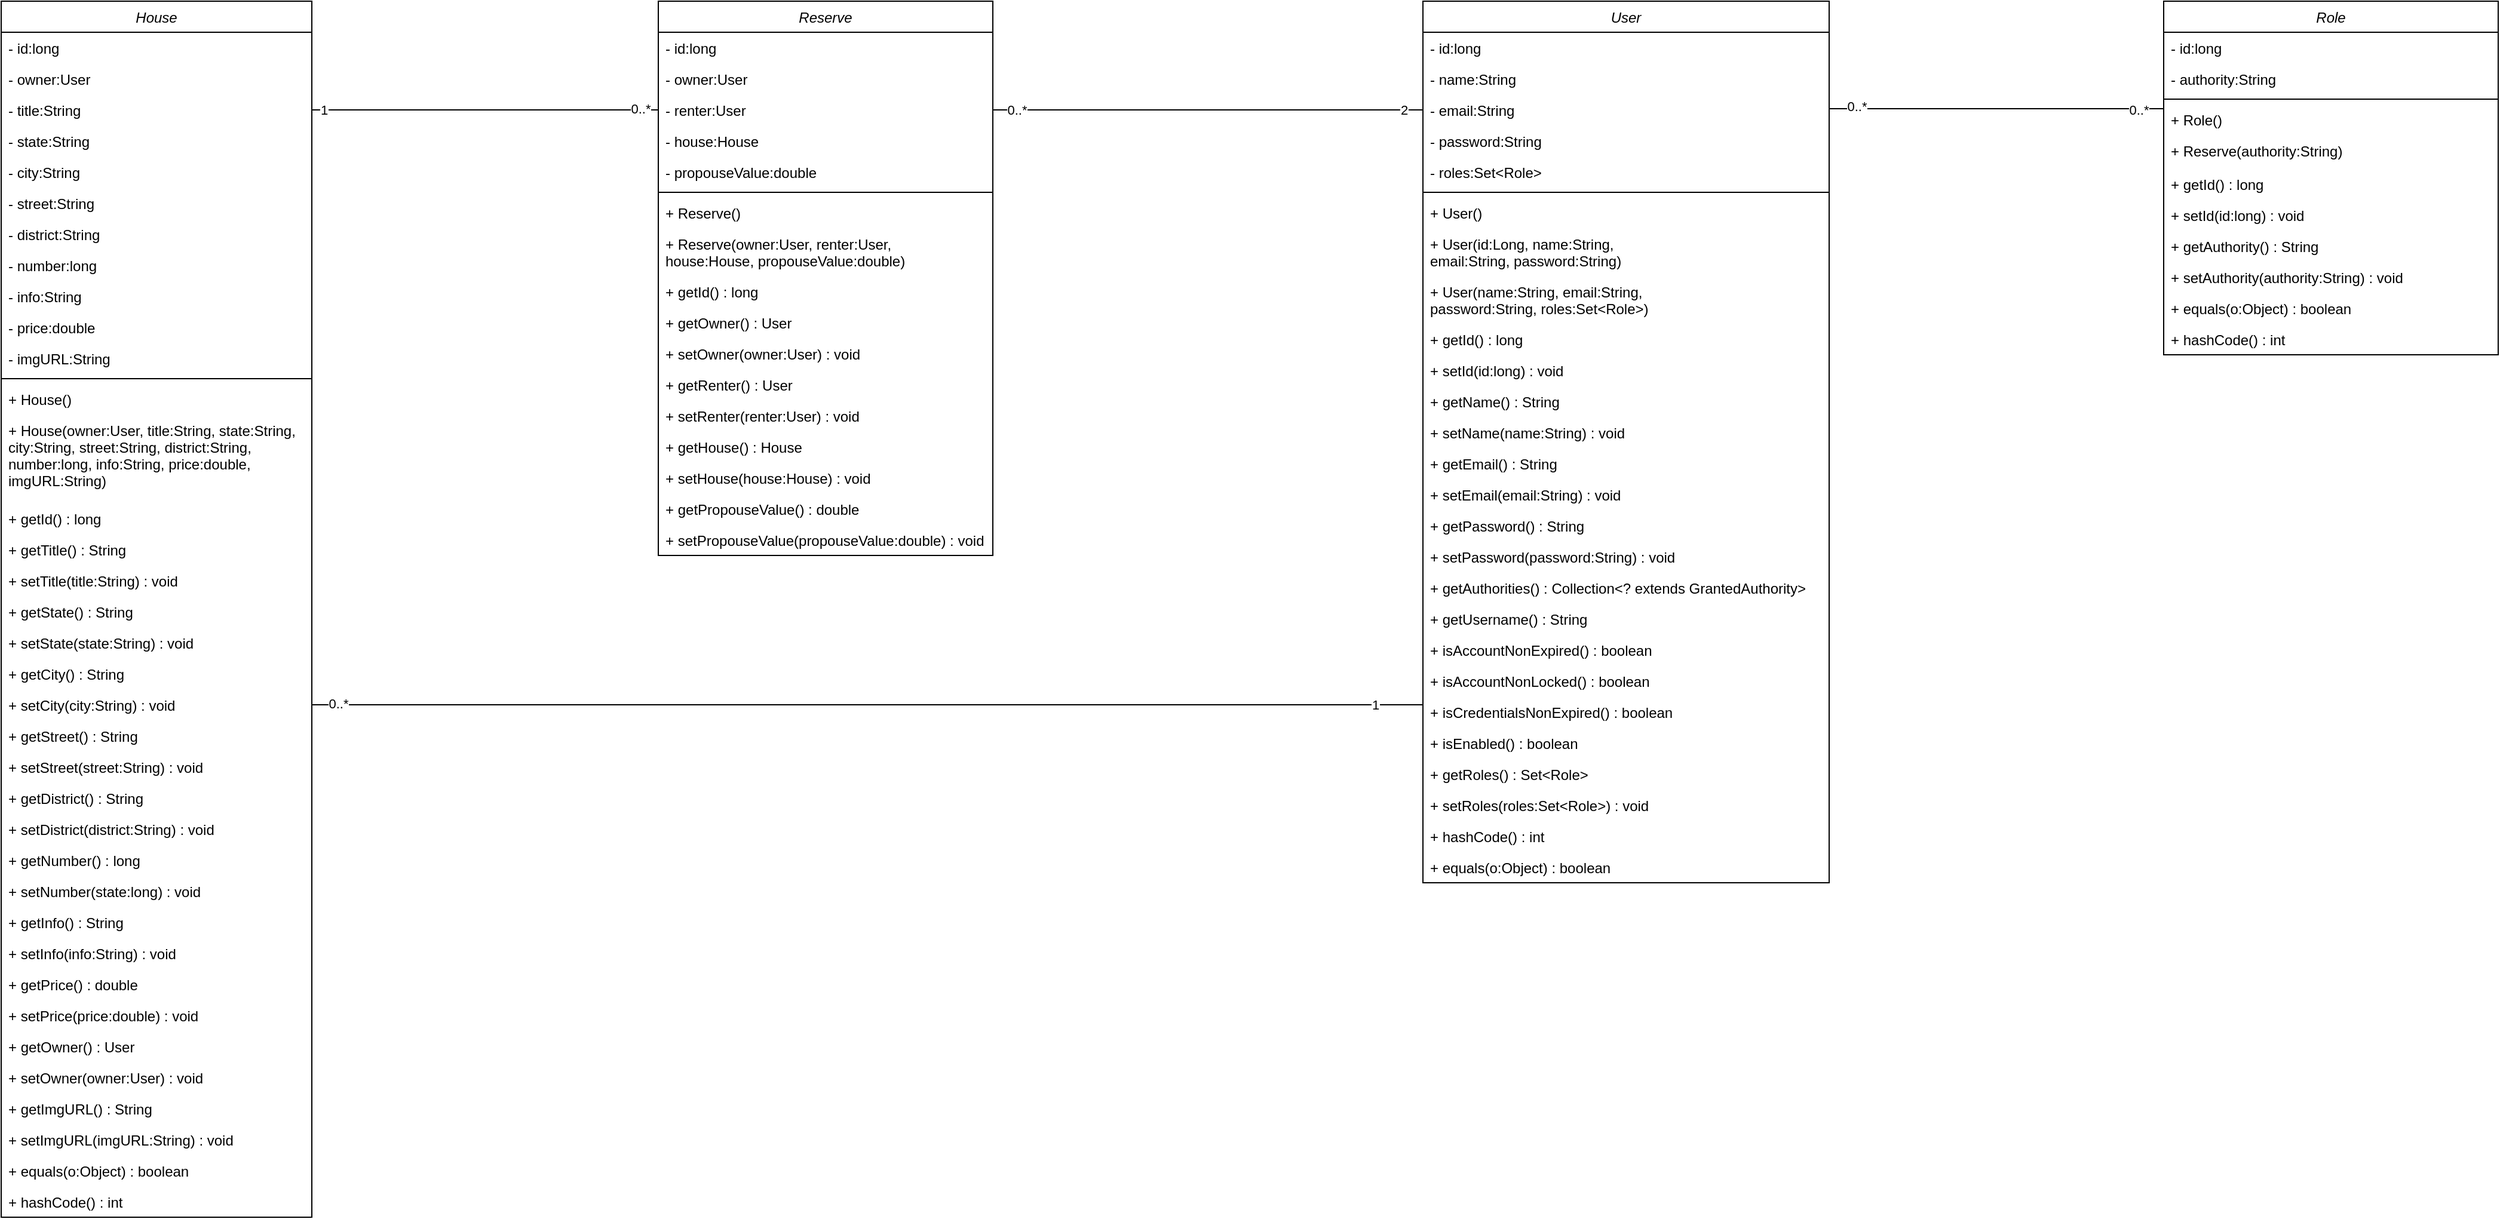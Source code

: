 <mxfile version="22.1.8" type="device">
  <diagram id="C5RBs43oDa-KdzZeNtuy" name="Page-1">
    <mxGraphModel dx="2656" dy="903" grid="1" gridSize="10" guides="1" tooltips="1" connect="1" arrows="1" fold="1" page="1" pageScale="1" pageWidth="827" pageHeight="1169" math="0" shadow="0">
      <root>
        <mxCell id="WIyWlLk6GJQsqaUBKTNV-0" />
        <mxCell id="WIyWlLk6GJQsqaUBKTNV-1" parent="WIyWlLk6GJQsqaUBKTNV-0" />
        <mxCell id="zkfFHV4jXpPFQw0GAbJ--0" value="House" style="swimlane;fontStyle=2;align=center;verticalAlign=top;childLayout=stackLayout;horizontal=1;startSize=26;horizontalStack=0;resizeParent=1;resizeLast=0;collapsible=1;marginBottom=0;rounded=0;shadow=0;strokeWidth=1;" parent="WIyWlLk6GJQsqaUBKTNV-1" vertex="1">
          <mxGeometry x="-240" y="70" width="260" height="1018" as="geometry">
            <mxRectangle x="230" y="140" width="160" height="26" as="alternateBounds" />
          </mxGeometry>
        </mxCell>
        <mxCell id="zkfFHV4jXpPFQw0GAbJ--1" value="- id:long" style="text;align=left;verticalAlign=top;spacingLeft=4;spacingRight=4;overflow=hidden;rotatable=0;points=[[0,0.5],[1,0.5]];portConstraint=eastwest;" parent="zkfFHV4jXpPFQw0GAbJ--0" vertex="1">
          <mxGeometry y="26" width="260" height="26" as="geometry" />
        </mxCell>
        <mxCell id="I478gwQe_xCKZrVKvp2P-0" value="- owner:User" style="text;align=left;verticalAlign=top;spacingLeft=4;spacingRight=4;overflow=hidden;rotatable=0;points=[[0,0.5],[1,0.5]];portConstraint=eastwest;" vertex="1" parent="zkfFHV4jXpPFQw0GAbJ--0">
          <mxGeometry y="52" width="260" height="26" as="geometry" />
        </mxCell>
        <mxCell id="I478gwQe_xCKZrVKvp2P-1" value="- title:String&#xa;" style="text;align=left;verticalAlign=top;spacingLeft=4;spacingRight=4;overflow=hidden;rotatable=0;points=[[0,0.5],[1,0.5]];portConstraint=eastwest;" vertex="1" parent="zkfFHV4jXpPFQw0GAbJ--0">
          <mxGeometry y="78" width="260" height="26" as="geometry" />
        </mxCell>
        <mxCell id="I478gwQe_xCKZrVKvp2P-5" value="- state:String&#xa;" style="text;align=left;verticalAlign=top;spacingLeft=4;spacingRight=4;overflow=hidden;rotatable=0;points=[[0,0.5],[1,0.5]];portConstraint=eastwest;" vertex="1" parent="zkfFHV4jXpPFQw0GAbJ--0">
          <mxGeometry y="104" width="260" height="26" as="geometry" />
        </mxCell>
        <mxCell id="I478gwQe_xCKZrVKvp2P-2" value="- city:String&#xa;" style="text;align=left;verticalAlign=top;spacingLeft=4;spacingRight=4;overflow=hidden;rotatable=0;points=[[0,0.5],[1,0.5]];portConstraint=eastwest;" vertex="1" parent="zkfFHV4jXpPFQw0GAbJ--0">
          <mxGeometry y="130" width="260" height="26" as="geometry" />
        </mxCell>
        <mxCell id="I478gwQe_xCKZrVKvp2P-3" value="- street:String&#xa;" style="text;align=left;verticalAlign=top;spacingLeft=4;spacingRight=4;overflow=hidden;rotatable=0;points=[[0,0.5],[1,0.5]];portConstraint=eastwest;" vertex="1" parent="zkfFHV4jXpPFQw0GAbJ--0">
          <mxGeometry y="156" width="260" height="26" as="geometry" />
        </mxCell>
        <mxCell id="I478gwQe_xCKZrVKvp2P-4" value="- district:String&#xa;" style="text;align=left;verticalAlign=top;spacingLeft=4;spacingRight=4;overflow=hidden;rotatable=0;points=[[0,0.5],[1,0.5]];portConstraint=eastwest;" vertex="1" parent="zkfFHV4jXpPFQw0GAbJ--0">
          <mxGeometry y="182" width="260" height="26" as="geometry" />
        </mxCell>
        <mxCell id="I478gwQe_xCKZrVKvp2P-6" value="- number:long&#xa;" style="text;align=left;verticalAlign=top;spacingLeft=4;spacingRight=4;overflow=hidden;rotatable=0;points=[[0,0.5],[1,0.5]];portConstraint=eastwest;" vertex="1" parent="zkfFHV4jXpPFQw0GAbJ--0">
          <mxGeometry y="208" width="260" height="26" as="geometry" />
        </mxCell>
        <mxCell id="I478gwQe_xCKZrVKvp2P-8" value="- info:String&#xa;" style="text;align=left;verticalAlign=top;spacingLeft=4;spacingRight=4;overflow=hidden;rotatable=0;points=[[0,0.5],[1,0.5]];portConstraint=eastwest;" vertex="1" parent="zkfFHV4jXpPFQw0GAbJ--0">
          <mxGeometry y="234" width="260" height="26" as="geometry" />
        </mxCell>
        <mxCell id="I478gwQe_xCKZrVKvp2P-7" value="- price:double&#xa;" style="text;align=left;verticalAlign=top;spacingLeft=4;spacingRight=4;overflow=hidden;rotatable=0;points=[[0,0.5],[1,0.5]];portConstraint=eastwest;" vertex="1" parent="zkfFHV4jXpPFQw0GAbJ--0">
          <mxGeometry y="260" width="260" height="26" as="geometry" />
        </mxCell>
        <mxCell id="I478gwQe_xCKZrVKvp2P-9" value="- imgURL:String&#xa;" style="text;align=left;verticalAlign=top;spacingLeft=4;spacingRight=4;overflow=hidden;rotatable=0;points=[[0,0.5],[1,0.5]];portConstraint=eastwest;" vertex="1" parent="zkfFHV4jXpPFQw0GAbJ--0">
          <mxGeometry y="286" width="260" height="26" as="geometry" />
        </mxCell>
        <mxCell id="zkfFHV4jXpPFQw0GAbJ--4" value="" style="line;html=1;strokeWidth=1;align=left;verticalAlign=middle;spacingTop=-1;spacingLeft=3;spacingRight=3;rotatable=0;labelPosition=right;points=[];portConstraint=eastwest;" parent="zkfFHV4jXpPFQw0GAbJ--0" vertex="1">
          <mxGeometry y="312" width="260" height="8" as="geometry" />
        </mxCell>
        <mxCell id="I478gwQe_xCKZrVKvp2P-10" value="+ House()" style="text;align=left;verticalAlign=top;spacingLeft=4;spacingRight=4;overflow=hidden;rotatable=0;points=[[0,0.5],[1,0.5]];portConstraint=eastwest;" vertex="1" parent="zkfFHV4jXpPFQw0GAbJ--0">
          <mxGeometry y="320" width="260" height="26" as="geometry" />
        </mxCell>
        <mxCell id="zkfFHV4jXpPFQw0GAbJ--5" value="+ House(owner:User, title:String, state:String,&#xa;city:String, street:String, district:String, &#xa;number:long, info:String, price:double,&#xa;imgURL:String)" style="text;align=left;verticalAlign=top;spacingLeft=4;spacingRight=4;overflow=hidden;rotatable=0;points=[[0,0.5],[1,0.5]];portConstraint=eastwest;" parent="zkfFHV4jXpPFQw0GAbJ--0" vertex="1">
          <mxGeometry y="346" width="260" height="74" as="geometry" />
        </mxCell>
        <mxCell id="I478gwQe_xCKZrVKvp2P-11" value="+ getId() : long" style="text;align=left;verticalAlign=top;spacingLeft=4;spacingRight=4;overflow=hidden;rotatable=0;points=[[0,0.5],[1,0.5]];portConstraint=eastwest;" vertex="1" parent="zkfFHV4jXpPFQw0GAbJ--0">
          <mxGeometry y="420" width="260" height="26" as="geometry" />
        </mxCell>
        <mxCell id="I478gwQe_xCKZrVKvp2P-13" value="+ getTitle() : String" style="text;align=left;verticalAlign=top;spacingLeft=4;spacingRight=4;overflow=hidden;rotatable=0;points=[[0,0.5],[1,0.5]];portConstraint=eastwest;" vertex="1" parent="zkfFHV4jXpPFQw0GAbJ--0">
          <mxGeometry y="446" width="260" height="26" as="geometry" />
        </mxCell>
        <mxCell id="I478gwQe_xCKZrVKvp2P-17" value="+ setTitle(title:String) : void" style="text;align=left;verticalAlign=top;spacingLeft=4;spacingRight=4;overflow=hidden;rotatable=0;points=[[0,0.5],[1,0.5]];portConstraint=eastwest;" vertex="1" parent="zkfFHV4jXpPFQw0GAbJ--0">
          <mxGeometry y="472" width="260" height="26" as="geometry" />
        </mxCell>
        <mxCell id="I478gwQe_xCKZrVKvp2P-18" value="+ getState() : String" style="text;align=left;verticalAlign=top;spacingLeft=4;spacingRight=4;overflow=hidden;rotatable=0;points=[[0,0.5],[1,0.5]];portConstraint=eastwest;" vertex="1" parent="zkfFHV4jXpPFQw0GAbJ--0">
          <mxGeometry y="498" width="260" height="26" as="geometry" />
        </mxCell>
        <mxCell id="I478gwQe_xCKZrVKvp2P-20" value="+ setState(state:String) : void" style="text;align=left;verticalAlign=top;spacingLeft=4;spacingRight=4;overflow=hidden;rotatable=0;points=[[0,0.5],[1,0.5]];portConstraint=eastwest;" vertex="1" parent="zkfFHV4jXpPFQw0GAbJ--0">
          <mxGeometry y="524" width="260" height="26" as="geometry" />
        </mxCell>
        <mxCell id="I478gwQe_xCKZrVKvp2P-21" value="+ getCity() : String" style="text;align=left;verticalAlign=top;spacingLeft=4;spacingRight=4;overflow=hidden;rotatable=0;points=[[0,0.5],[1,0.5]];portConstraint=eastwest;" vertex="1" parent="zkfFHV4jXpPFQw0GAbJ--0">
          <mxGeometry y="550" width="260" height="26" as="geometry" />
        </mxCell>
        <mxCell id="I478gwQe_xCKZrVKvp2P-22" value="+ setCity(city:String) : void" style="text;align=left;verticalAlign=top;spacingLeft=4;spacingRight=4;overflow=hidden;rotatable=0;points=[[0,0.5],[1,0.5]];portConstraint=eastwest;" vertex="1" parent="zkfFHV4jXpPFQw0GAbJ--0">
          <mxGeometry y="576" width="260" height="26" as="geometry" />
        </mxCell>
        <mxCell id="I478gwQe_xCKZrVKvp2P-23" value="+ getStreet() : String" style="text;align=left;verticalAlign=top;spacingLeft=4;spacingRight=4;overflow=hidden;rotatable=0;points=[[0,0.5],[1,0.5]];portConstraint=eastwest;" vertex="1" parent="zkfFHV4jXpPFQw0GAbJ--0">
          <mxGeometry y="602" width="260" height="26" as="geometry" />
        </mxCell>
        <mxCell id="I478gwQe_xCKZrVKvp2P-24" value="+ setStreet(street:String) : void" style="text;align=left;verticalAlign=top;spacingLeft=4;spacingRight=4;overflow=hidden;rotatable=0;points=[[0,0.5],[1,0.5]];portConstraint=eastwest;" vertex="1" parent="zkfFHV4jXpPFQw0GAbJ--0">
          <mxGeometry y="628" width="260" height="26" as="geometry" />
        </mxCell>
        <mxCell id="I478gwQe_xCKZrVKvp2P-25" value="+ getDistrict() : String" style="text;align=left;verticalAlign=top;spacingLeft=4;spacingRight=4;overflow=hidden;rotatable=0;points=[[0,0.5],[1,0.5]];portConstraint=eastwest;" vertex="1" parent="zkfFHV4jXpPFQw0GAbJ--0">
          <mxGeometry y="654" width="260" height="26" as="geometry" />
        </mxCell>
        <mxCell id="I478gwQe_xCKZrVKvp2P-26" value="+ setDistrict(district:String) : void" style="text;align=left;verticalAlign=top;spacingLeft=4;spacingRight=4;overflow=hidden;rotatable=0;points=[[0,0.5],[1,0.5]];portConstraint=eastwest;" vertex="1" parent="zkfFHV4jXpPFQw0GAbJ--0">
          <mxGeometry y="680" width="260" height="26" as="geometry" />
        </mxCell>
        <mxCell id="I478gwQe_xCKZrVKvp2P-27" value="+ getNumber() : long" style="text;align=left;verticalAlign=top;spacingLeft=4;spacingRight=4;overflow=hidden;rotatable=0;points=[[0,0.5],[1,0.5]];portConstraint=eastwest;" vertex="1" parent="zkfFHV4jXpPFQw0GAbJ--0">
          <mxGeometry y="706" width="260" height="26" as="geometry" />
        </mxCell>
        <mxCell id="I478gwQe_xCKZrVKvp2P-28" value="+ setNumber(state:long) : void" style="text;align=left;verticalAlign=top;spacingLeft=4;spacingRight=4;overflow=hidden;rotatable=0;points=[[0,0.5],[1,0.5]];portConstraint=eastwest;" vertex="1" parent="zkfFHV4jXpPFQw0GAbJ--0">
          <mxGeometry y="732" width="260" height="26" as="geometry" />
        </mxCell>
        <mxCell id="I478gwQe_xCKZrVKvp2P-29" value="+ getInfo() : String" style="text;align=left;verticalAlign=top;spacingLeft=4;spacingRight=4;overflow=hidden;rotatable=0;points=[[0,0.5],[1,0.5]];portConstraint=eastwest;" vertex="1" parent="zkfFHV4jXpPFQw0GAbJ--0">
          <mxGeometry y="758" width="260" height="26" as="geometry" />
        </mxCell>
        <mxCell id="I478gwQe_xCKZrVKvp2P-30" value="+ setInfo(info:String) : void" style="text;align=left;verticalAlign=top;spacingLeft=4;spacingRight=4;overflow=hidden;rotatable=0;points=[[0,0.5],[1,0.5]];portConstraint=eastwest;" vertex="1" parent="zkfFHV4jXpPFQw0GAbJ--0">
          <mxGeometry y="784" width="260" height="26" as="geometry" />
        </mxCell>
        <mxCell id="I478gwQe_xCKZrVKvp2P-31" value="+ getPrice() : double" style="text;align=left;verticalAlign=top;spacingLeft=4;spacingRight=4;overflow=hidden;rotatable=0;points=[[0,0.5],[1,0.5]];portConstraint=eastwest;" vertex="1" parent="zkfFHV4jXpPFQw0GAbJ--0">
          <mxGeometry y="810" width="260" height="26" as="geometry" />
        </mxCell>
        <mxCell id="I478gwQe_xCKZrVKvp2P-32" value="+ setPrice(price:double) : void" style="text;align=left;verticalAlign=top;spacingLeft=4;spacingRight=4;overflow=hidden;rotatable=0;points=[[0,0.5],[1,0.5]];portConstraint=eastwest;" vertex="1" parent="zkfFHV4jXpPFQw0GAbJ--0">
          <mxGeometry y="836" width="260" height="26" as="geometry" />
        </mxCell>
        <mxCell id="I478gwQe_xCKZrVKvp2P-33" value="+ getOwner() : User" style="text;align=left;verticalAlign=top;spacingLeft=4;spacingRight=4;overflow=hidden;rotatable=0;points=[[0,0.5],[1,0.5]];portConstraint=eastwest;" vertex="1" parent="zkfFHV4jXpPFQw0GAbJ--0">
          <mxGeometry y="862" width="260" height="26" as="geometry" />
        </mxCell>
        <mxCell id="I478gwQe_xCKZrVKvp2P-34" value="+ setOwner(owner:User) : void" style="text;align=left;verticalAlign=top;spacingLeft=4;spacingRight=4;overflow=hidden;rotatable=0;points=[[0,0.5],[1,0.5]];portConstraint=eastwest;" vertex="1" parent="zkfFHV4jXpPFQw0GAbJ--0">
          <mxGeometry y="888" width="260" height="26" as="geometry" />
        </mxCell>
        <mxCell id="I478gwQe_xCKZrVKvp2P-35" value="+ getImgURL() : String" style="text;align=left;verticalAlign=top;spacingLeft=4;spacingRight=4;overflow=hidden;rotatable=0;points=[[0,0.5],[1,0.5]];portConstraint=eastwest;" vertex="1" parent="zkfFHV4jXpPFQw0GAbJ--0">
          <mxGeometry y="914" width="260" height="26" as="geometry" />
        </mxCell>
        <mxCell id="I478gwQe_xCKZrVKvp2P-36" value="+ setImgURL(imgURL:String) : void" style="text;align=left;verticalAlign=top;spacingLeft=4;spacingRight=4;overflow=hidden;rotatable=0;points=[[0,0.5],[1,0.5]];portConstraint=eastwest;" vertex="1" parent="zkfFHV4jXpPFQw0GAbJ--0">
          <mxGeometry y="940" width="260" height="26" as="geometry" />
        </mxCell>
        <mxCell id="I478gwQe_xCKZrVKvp2P-37" value="+ equals(o:Object) : boolean" style="text;align=left;verticalAlign=top;spacingLeft=4;spacingRight=4;overflow=hidden;rotatable=0;points=[[0,0.5],[1,0.5]];portConstraint=eastwest;" vertex="1" parent="zkfFHV4jXpPFQw0GAbJ--0">
          <mxGeometry y="966" width="260" height="26" as="geometry" />
        </mxCell>
        <mxCell id="I478gwQe_xCKZrVKvp2P-38" value="+ hashCode() : int" style="text;align=left;verticalAlign=top;spacingLeft=4;spacingRight=4;overflow=hidden;rotatable=0;points=[[0,0.5],[1,0.5]];portConstraint=eastwest;" vertex="1" parent="zkfFHV4jXpPFQw0GAbJ--0">
          <mxGeometry y="992" width="260" height="26" as="geometry" />
        </mxCell>
        <mxCell id="I478gwQe_xCKZrVKvp2P-39" value="User" style="swimlane;fontStyle=2;align=center;verticalAlign=top;childLayout=stackLayout;horizontal=1;startSize=26;horizontalStack=0;resizeParent=1;resizeLast=0;collapsible=1;marginBottom=0;rounded=0;shadow=0;strokeWidth=1;" vertex="1" parent="WIyWlLk6GJQsqaUBKTNV-1">
          <mxGeometry x="950" y="70" width="340" height="738" as="geometry">
            <mxRectangle x="230" y="140" width="160" height="26" as="alternateBounds" />
          </mxGeometry>
        </mxCell>
        <mxCell id="I478gwQe_xCKZrVKvp2P-40" value="- id:long" style="text;align=left;verticalAlign=top;spacingLeft=4;spacingRight=4;overflow=hidden;rotatable=0;points=[[0,0.5],[1,0.5]];portConstraint=eastwest;" vertex="1" parent="I478gwQe_xCKZrVKvp2P-39">
          <mxGeometry y="26" width="340" height="26" as="geometry" />
        </mxCell>
        <mxCell id="I478gwQe_xCKZrVKvp2P-41" value="- name:String" style="text;align=left;verticalAlign=top;spacingLeft=4;spacingRight=4;overflow=hidden;rotatable=0;points=[[0,0.5],[1,0.5]];portConstraint=eastwest;" vertex="1" parent="I478gwQe_xCKZrVKvp2P-39">
          <mxGeometry y="52" width="340" height="26" as="geometry" />
        </mxCell>
        <mxCell id="I478gwQe_xCKZrVKvp2P-42" value="- email:String" style="text;align=left;verticalAlign=top;spacingLeft=4;spacingRight=4;overflow=hidden;rotatable=0;points=[[0,0.5],[1,0.5]];portConstraint=eastwest;" vertex="1" parent="I478gwQe_xCKZrVKvp2P-39">
          <mxGeometry y="78" width="340" height="26" as="geometry" />
        </mxCell>
        <mxCell id="I478gwQe_xCKZrVKvp2P-43" value="- password:String&#xa;" style="text;align=left;verticalAlign=top;spacingLeft=4;spacingRight=4;overflow=hidden;rotatable=0;points=[[0,0.5],[1,0.5]];portConstraint=eastwest;" vertex="1" parent="I478gwQe_xCKZrVKvp2P-39">
          <mxGeometry y="104" width="340" height="26" as="geometry" />
        </mxCell>
        <mxCell id="I478gwQe_xCKZrVKvp2P-44" value="- roles:Set&lt;Role&gt;" style="text;align=left;verticalAlign=top;spacingLeft=4;spacingRight=4;overflow=hidden;rotatable=0;points=[[0,0.5],[1,0.5]];portConstraint=eastwest;" vertex="1" parent="I478gwQe_xCKZrVKvp2P-39">
          <mxGeometry y="130" width="340" height="26" as="geometry" />
        </mxCell>
        <mxCell id="I478gwQe_xCKZrVKvp2P-51" value="" style="line;html=1;strokeWidth=1;align=left;verticalAlign=middle;spacingTop=-1;spacingLeft=3;spacingRight=3;rotatable=0;labelPosition=right;points=[];portConstraint=eastwest;" vertex="1" parent="I478gwQe_xCKZrVKvp2P-39">
          <mxGeometry y="156" width="340" height="8" as="geometry" />
        </mxCell>
        <mxCell id="I478gwQe_xCKZrVKvp2P-52" value="+ User()" style="text;align=left;verticalAlign=top;spacingLeft=4;spacingRight=4;overflow=hidden;rotatable=0;points=[[0,0.5],[1,0.5]];portConstraint=eastwest;" vertex="1" parent="I478gwQe_xCKZrVKvp2P-39">
          <mxGeometry y="164" width="340" height="26" as="geometry" />
        </mxCell>
        <mxCell id="I478gwQe_xCKZrVKvp2P-53" value="+ User(id:Long, name:String, &#xa;email:String, password:String)" style="text;align=left;verticalAlign=top;spacingLeft=4;spacingRight=4;overflow=hidden;rotatable=0;points=[[0,0.5],[1,0.5]];portConstraint=eastwest;" vertex="1" parent="I478gwQe_xCKZrVKvp2P-39">
          <mxGeometry y="190" width="340" height="40" as="geometry" />
        </mxCell>
        <mxCell id="I478gwQe_xCKZrVKvp2P-108" value="+ User(name:String, email:String, &#xa;password:String, roles:Set&lt;Role&gt;)" style="text;align=left;verticalAlign=top;spacingLeft=4;spacingRight=4;overflow=hidden;rotatable=0;points=[[0,0.5],[1,0.5]];portConstraint=eastwest;" vertex="1" parent="I478gwQe_xCKZrVKvp2P-39">
          <mxGeometry y="230" width="340" height="40" as="geometry" />
        </mxCell>
        <mxCell id="I478gwQe_xCKZrVKvp2P-54" value="+ getId() : long" style="text;align=left;verticalAlign=top;spacingLeft=4;spacingRight=4;overflow=hidden;rotatable=0;points=[[0,0.5],[1,0.5]];portConstraint=eastwest;" vertex="1" parent="I478gwQe_xCKZrVKvp2P-39">
          <mxGeometry y="270" width="340" height="26" as="geometry" />
        </mxCell>
        <mxCell id="I478gwQe_xCKZrVKvp2P-109" value="+ setId(id:long) : void" style="text;align=left;verticalAlign=top;spacingLeft=4;spacingRight=4;overflow=hidden;rotatable=0;points=[[0,0.5],[1,0.5]];portConstraint=eastwest;" vertex="1" parent="I478gwQe_xCKZrVKvp2P-39">
          <mxGeometry y="296" width="340" height="26" as="geometry" />
        </mxCell>
        <mxCell id="I478gwQe_xCKZrVKvp2P-71" value="+ getName() : String" style="text;align=left;verticalAlign=top;spacingLeft=4;spacingRight=4;overflow=hidden;rotatable=0;points=[[0,0.5],[1,0.5]];portConstraint=eastwest;" vertex="1" parent="I478gwQe_xCKZrVKvp2P-39">
          <mxGeometry y="322" width="340" height="26" as="geometry" />
        </mxCell>
        <mxCell id="I478gwQe_xCKZrVKvp2P-72" value="+ setName(name:String) : void" style="text;align=left;verticalAlign=top;spacingLeft=4;spacingRight=4;overflow=hidden;rotatable=0;points=[[0,0.5],[1,0.5]];portConstraint=eastwest;" vertex="1" parent="I478gwQe_xCKZrVKvp2P-39">
          <mxGeometry y="348" width="340" height="26" as="geometry" />
        </mxCell>
        <mxCell id="I478gwQe_xCKZrVKvp2P-84" value="+ getEmail() : String" style="text;align=left;verticalAlign=top;spacingLeft=4;spacingRight=4;overflow=hidden;rotatable=0;points=[[0,0.5],[1,0.5]];portConstraint=eastwest;" vertex="1" parent="I478gwQe_xCKZrVKvp2P-39">
          <mxGeometry y="374" width="340" height="26" as="geometry" />
        </mxCell>
        <mxCell id="I478gwQe_xCKZrVKvp2P-85" value="+ setEmail(email:String) : void" style="text;align=left;verticalAlign=top;spacingLeft=4;spacingRight=4;overflow=hidden;rotatable=0;points=[[0,0.5],[1,0.5]];portConstraint=eastwest;" vertex="1" parent="I478gwQe_xCKZrVKvp2P-39">
          <mxGeometry y="400" width="340" height="26" as="geometry" />
        </mxCell>
        <mxCell id="I478gwQe_xCKZrVKvp2P-86" value="+ getPassword() : String" style="text;align=left;verticalAlign=top;spacingLeft=4;spacingRight=4;overflow=hidden;rotatable=0;points=[[0,0.5],[1,0.5]];portConstraint=eastwest;" vertex="1" parent="I478gwQe_xCKZrVKvp2P-39">
          <mxGeometry y="426" width="340" height="26" as="geometry" />
        </mxCell>
        <mxCell id="I478gwQe_xCKZrVKvp2P-87" value="+ setPassword(password:String) : void" style="text;align=left;verticalAlign=top;spacingLeft=4;spacingRight=4;overflow=hidden;rotatable=0;points=[[0,0.5],[1,0.5]];portConstraint=eastwest;" vertex="1" parent="I478gwQe_xCKZrVKvp2P-39">
          <mxGeometry y="452" width="340" height="26" as="geometry" />
        </mxCell>
        <mxCell id="I478gwQe_xCKZrVKvp2P-88" value="+ getAuthorities() : Collection&lt;? extends GrantedAuthority&gt;" style="text;align=left;verticalAlign=top;spacingLeft=4;spacingRight=4;overflow=hidden;rotatable=0;points=[[0,0.5],[1,0.5]];portConstraint=eastwest;" vertex="1" parent="I478gwQe_xCKZrVKvp2P-39">
          <mxGeometry y="478" width="340" height="26" as="geometry" />
        </mxCell>
        <mxCell id="I478gwQe_xCKZrVKvp2P-110" value="+ getUsername() : String" style="text;align=left;verticalAlign=top;spacingLeft=4;spacingRight=4;overflow=hidden;rotatable=0;points=[[0,0.5],[1,0.5]];portConstraint=eastwest;" vertex="1" parent="I478gwQe_xCKZrVKvp2P-39">
          <mxGeometry y="504" width="340" height="26" as="geometry" />
        </mxCell>
        <mxCell id="I478gwQe_xCKZrVKvp2P-111" value="+ isAccountNonExpired() : boolean" style="text;align=left;verticalAlign=top;spacingLeft=4;spacingRight=4;overflow=hidden;rotatable=0;points=[[0,0.5],[1,0.5]];portConstraint=eastwest;" vertex="1" parent="I478gwQe_xCKZrVKvp2P-39">
          <mxGeometry y="530" width="340" height="26" as="geometry" />
        </mxCell>
        <mxCell id="I478gwQe_xCKZrVKvp2P-113" value="+ isAccountNonLocked() : boolean" style="text;align=left;verticalAlign=top;spacingLeft=4;spacingRight=4;overflow=hidden;rotatable=0;points=[[0,0.5],[1,0.5]];portConstraint=eastwest;" vertex="1" parent="I478gwQe_xCKZrVKvp2P-39">
          <mxGeometry y="556" width="340" height="26" as="geometry" />
        </mxCell>
        <mxCell id="I478gwQe_xCKZrVKvp2P-114" value="+ isCredentialsNonExpired() : boolean" style="text;align=left;verticalAlign=top;spacingLeft=4;spacingRight=4;overflow=hidden;rotatable=0;points=[[0,0.5],[1,0.5]];portConstraint=eastwest;" vertex="1" parent="I478gwQe_xCKZrVKvp2P-39">
          <mxGeometry y="582" width="340" height="26" as="geometry" />
        </mxCell>
        <mxCell id="I478gwQe_xCKZrVKvp2P-112" value="+ isEnabled() : boolean" style="text;align=left;verticalAlign=top;spacingLeft=4;spacingRight=4;overflow=hidden;rotatable=0;points=[[0,0.5],[1,0.5]];portConstraint=eastwest;" vertex="1" parent="I478gwQe_xCKZrVKvp2P-39">
          <mxGeometry y="608" width="340" height="26" as="geometry" />
        </mxCell>
        <mxCell id="I478gwQe_xCKZrVKvp2P-115" value="+ getRoles() : Set&lt;Role&gt;" style="text;align=left;verticalAlign=top;spacingLeft=4;spacingRight=4;overflow=hidden;rotatable=0;points=[[0,0.5],[1,0.5]];portConstraint=eastwest;" vertex="1" parent="I478gwQe_xCKZrVKvp2P-39">
          <mxGeometry y="634" width="340" height="26" as="geometry" />
        </mxCell>
        <mxCell id="I478gwQe_xCKZrVKvp2P-116" value="+ setRoles(roles:Set&lt;Role&gt;) : void" style="text;align=left;verticalAlign=top;spacingLeft=4;spacingRight=4;overflow=hidden;rotatable=0;points=[[0,0.5],[1,0.5]];portConstraint=eastwest;" vertex="1" parent="I478gwQe_xCKZrVKvp2P-39">
          <mxGeometry y="660" width="340" height="26" as="geometry" />
        </mxCell>
        <mxCell id="I478gwQe_xCKZrVKvp2P-118" value="+ hashCode() : int" style="text;align=left;verticalAlign=top;spacingLeft=4;spacingRight=4;overflow=hidden;rotatable=0;points=[[0,0.5],[1,0.5]];portConstraint=eastwest;" vertex="1" parent="I478gwQe_xCKZrVKvp2P-39">
          <mxGeometry y="686" width="340" height="26" as="geometry" />
        </mxCell>
        <mxCell id="I478gwQe_xCKZrVKvp2P-117" value="+ equals(o:Object) : boolean" style="text;align=left;verticalAlign=top;spacingLeft=4;spacingRight=4;overflow=hidden;rotatable=0;points=[[0,0.5],[1,0.5]];portConstraint=eastwest;" vertex="1" parent="I478gwQe_xCKZrVKvp2P-39">
          <mxGeometry y="712" width="340" height="26" as="geometry" />
        </mxCell>
        <mxCell id="I478gwQe_xCKZrVKvp2P-90" value="Reserve" style="swimlane;fontStyle=2;align=center;verticalAlign=top;childLayout=stackLayout;horizontal=1;startSize=26;horizontalStack=0;resizeParent=1;resizeLast=0;collapsible=1;marginBottom=0;rounded=0;shadow=0;strokeWidth=1;" vertex="1" parent="WIyWlLk6GJQsqaUBKTNV-1">
          <mxGeometry x="310" y="70" width="280" height="464" as="geometry">
            <mxRectangle x="230" y="140" width="160" height="26" as="alternateBounds" />
          </mxGeometry>
        </mxCell>
        <mxCell id="I478gwQe_xCKZrVKvp2P-91" value="- id:long" style="text;align=left;verticalAlign=top;spacingLeft=4;spacingRight=4;overflow=hidden;rotatable=0;points=[[0,0.5],[1,0.5]];portConstraint=eastwest;" vertex="1" parent="I478gwQe_xCKZrVKvp2P-90">
          <mxGeometry y="26" width="280" height="26" as="geometry" />
        </mxCell>
        <mxCell id="I478gwQe_xCKZrVKvp2P-92" value="- owner:User" style="text;align=left;verticalAlign=top;spacingLeft=4;spacingRight=4;overflow=hidden;rotatable=0;points=[[0,0.5],[1,0.5]];portConstraint=eastwest;" vertex="1" parent="I478gwQe_xCKZrVKvp2P-90">
          <mxGeometry y="52" width="280" height="26" as="geometry" />
        </mxCell>
        <mxCell id="I478gwQe_xCKZrVKvp2P-93" value="- renter:User" style="text;align=left;verticalAlign=top;spacingLeft=4;spacingRight=4;overflow=hidden;rotatable=0;points=[[0,0.5],[1,0.5]];portConstraint=eastwest;" vertex="1" parent="I478gwQe_xCKZrVKvp2P-90">
          <mxGeometry y="78" width="280" height="26" as="geometry" />
        </mxCell>
        <mxCell id="I478gwQe_xCKZrVKvp2P-94" value="- house:House&#xa;" style="text;align=left;verticalAlign=top;spacingLeft=4;spacingRight=4;overflow=hidden;rotatable=0;points=[[0,0.5],[1,0.5]];portConstraint=eastwest;" vertex="1" parent="I478gwQe_xCKZrVKvp2P-90">
          <mxGeometry y="104" width="280" height="26" as="geometry" />
        </mxCell>
        <mxCell id="I478gwQe_xCKZrVKvp2P-95" value="- propouseValue:double&#xa;" style="text;align=left;verticalAlign=top;spacingLeft=4;spacingRight=4;overflow=hidden;rotatable=0;points=[[0,0.5],[1,0.5]];portConstraint=eastwest;" vertex="1" parent="I478gwQe_xCKZrVKvp2P-90">
          <mxGeometry y="130" width="280" height="26" as="geometry" />
        </mxCell>
        <mxCell id="I478gwQe_xCKZrVKvp2P-96" value="" style="line;html=1;strokeWidth=1;align=left;verticalAlign=middle;spacingTop=-1;spacingLeft=3;spacingRight=3;rotatable=0;labelPosition=right;points=[];portConstraint=eastwest;" vertex="1" parent="I478gwQe_xCKZrVKvp2P-90">
          <mxGeometry y="156" width="280" height="8" as="geometry" />
        </mxCell>
        <mxCell id="I478gwQe_xCKZrVKvp2P-97" value="+ Reserve()" style="text;align=left;verticalAlign=top;spacingLeft=4;spacingRight=4;overflow=hidden;rotatable=0;points=[[0,0.5],[1,0.5]];portConstraint=eastwest;" vertex="1" parent="I478gwQe_xCKZrVKvp2P-90">
          <mxGeometry y="164" width="280" height="26" as="geometry" />
        </mxCell>
        <mxCell id="I478gwQe_xCKZrVKvp2P-98" value="+ Reserve(owner:User, renter:User, &#xa;house:House, propouseValue:double)" style="text;align=left;verticalAlign=top;spacingLeft=4;spacingRight=4;overflow=hidden;rotatable=0;points=[[0,0.5],[1,0.5]];portConstraint=eastwest;" vertex="1" parent="I478gwQe_xCKZrVKvp2P-90">
          <mxGeometry y="190" width="280" height="40" as="geometry" />
        </mxCell>
        <mxCell id="I478gwQe_xCKZrVKvp2P-99" value="+ getId() : long" style="text;align=left;verticalAlign=top;spacingLeft=4;spacingRight=4;overflow=hidden;rotatable=0;points=[[0,0.5],[1,0.5]];portConstraint=eastwest;" vertex="1" parent="I478gwQe_xCKZrVKvp2P-90">
          <mxGeometry y="230" width="280" height="26" as="geometry" />
        </mxCell>
        <mxCell id="I478gwQe_xCKZrVKvp2P-100" value="+ getOwner() : User" style="text;align=left;verticalAlign=top;spacingLeft=4;spacingRight=4;overflow=hidden;rotatable=0;points=[[0,0.5],[1,0.5]];portConstraint=eastwest;" vertex="1" parent="I478gwQe_xCKZrVKvp2P-90">
          <mxGeometry y="256" width="280" height="26" as="geometry" />
        </mxCell>
        <mxCell id="I478gwQe_xCKZrVKvp2P-101" value="+ setOwner(owner:User) : void" style="text;align=left;verticalAlign=top;spacingLeft=4;spacingRight=4;overflow=hidden;rotatable=0;points=[[0,0.5],[1,0.5]];portConstraint=eastwest;" vertex="1" parent="I478gwQe_xCKZrVKvp2P-90">
          <mxGeometry y="282" width="280" height="26" as="geometry" />
        </mxCell>
        <mxCell id="I478gwQe_xCKZrVKvp2P-102" value="+ getRenter() : User" style="text;align=left;verticalAlign=top;spacingLeft=4;spacingRight=4;overflow=hidden;rotatable=0;points=[[0,0.5],[1,0.5]];portConstraint=eastwest;" vertex="1" parent="I478gwQe_xCKZrVKvp2P-90">
          <mxGeometry y="308" width="280" height="26" as="geometry" />
        </mxCell>
        <mxCell id="I478gwQe_xCKZrVKvp2P-103" value="+ setRenter(renter:User) : void" style="text;align=left;verticalAlign=top;spacingLeft=4;spacingRight=4;overflow=hidden;rotatable=0;points=[[0,0.5],[1,0.5]];portConstraint=eastwest;" vertex="1" parent="I478gwQe_xCKZrVKvp2P-90">
          <mxGeometry y="334" width="280" height="26" as="geometry" />
        </mxCell>
        <mxCell id="I478gwQe_xCKZrVKvp2P-104" value="+ getHouse() : House" style="text;align=left;verticalAlign=top;spacingLeft=4;spacingRight=4;overflow=hidden;rotatable=0;points=[[0,0.5],[1,0.5]];portConstraint=eastwest;" vertex="1" parent="I478gwQe_xCKZrVKvp2P-90">
          <mxGeometry y="360" width="280" height="26" as="geometry" />
        </mxCell>
        <mxCell id="I478gwQe_xCKZrVKvp2P-105" value="+ setHouse(house:House) : void" style="text;align=left;verticalAlign=top;spacingLeft=4;spacingRight=4;overflow=hidden;rotatable=0;points=[[0,0.5],[1,0.5]];portConstraint=eastwest;" vertex="1" parent="I478gwQe_xCKZrVKvp2P-90">
          <mxGeometry y="386" width="280" height="26" as="geometry" />
        </mxCell>
        <mxCell id="I478gwQe_xCKZrVKvp2P-106" value="+ getPropouseValue() : double" style="text;align=left;verticalAlign=top;spacingLeft=4;spacingRight=4;overflow=hidden;rotatable=0;points=[[0,0.5],[1,0.5]];portConstraint=eastwest;" vertex="1" parent="I478gwQe_xCKZrVKvp2P-90">
          <mxGeometry y="412" width="280" height="26" as="geometry" />
        </mxCell>
        <mxCell id="I478gwQe_xCKZrVKvp2P-107" value="+ setPropouseValue(propouseValue:double) : void" style="text;align=left;verticalAlign=top;spacingLeft=4;spacingRight=4;overflow=hidden;rotatable=0;points=[[0,0.5],[1,0.5]];portConstraint=eastwest;" vertex="1" parent="I478gwQe_xCKZrVKvp2P-90">
          <mxGeometry y="438" width="280" height="26" as="geometry" />
        </mxCell>
        <mxCell id="I478gwQe_xCKZrVKvp2P-119" value="Role" style="swimlane;fontStyle=2;align=center;verticalAlign=top;childLayout=stackLayout;horizontal=1;startSize=26;horizontalStack=0;resizeParent=1;resizeLast=0;collapsible=1;marginBottom=0;rounded=0;shadow=0;strokeWidth=1;" vertex="1" parent="WIyWlLk6GJQsqaUBKTNV-1">
          <mxGeometry x="1570" y="70" width="280" height="296" as="geometry">
            <mxRectangle x="230" y="140" width="160" height="26" as="alternateBounds" />
          </mxGeometry>
        </mxCell>
        <mxCell id="I478gwQe_xCKZrVKvp2P-120" value="- id:long" style="text;align=left;verticalAlign=top;spacingLeft=4;spacingRight=4;overflow=hidden;rotatable=0;points=[[0,0.5],[1,0.5]];portConstraint=eastwest;" vertex="1" parent="I478gwQe_xCKZrVKvp2P-119">
          <mxGeometry y="26" width="280" height="26" as="geometry" />
        </mxCell>
        <mxCell id="I478gwQe_xCKZrVKvp2P-121" value="- authority:String" style="text;align=left;verticalAlign=top;spacingLeft=4;spacingRight=4;overflow=hidden;rotatable=0;points=[[0,0.5],[1,0.5]];portConstraint=eastwest;" vertex="1" parent="I478gwQe_xCKZrVKvp2P-119">
          <mxGeometry y="52" width="280" height="26" as="geometry" />
        </mxCell>
        <mxCell id="I478gwQe_xCKZrVKvp2P-125" value="" style="line;html=1;strokeWidth=1;align=left;verticalAlign=middle;spacingTop=-1;spacingLeft=3;spacingRight=3;rotatable=0;labelPosition=right;points=[];portConstraint=eastwest;" vertex="1" parent="I478gwQe_xCKZrVKvp2P-119">
          <mxGeometry y="78" width="280" height="8" as="geometry" />
        </mxCell>
        <mxCell id="I478gwQe_xCKZrVKvp2P-126" value="+ Role()" style="text;align=left;verticalAlign=top;spacingLeft=4;spacingRight=4;overflow=hidden;rotatable=0;points=[[0,0.5],[1,0.5]];portConstraint=eastwest;" vertex="1" parent="I478gwQe_xCKZrVKvp2P-119">
          <mxGeometry y="86" width="280" height="26" as="geometry" />
        </mxCell>
        <mxCell id="I478gwQe_xCKZrVKvp2P-127" value="+ Reserve(authority:String)" style="text;align=left;verticalAlign=top;spacingLeft=4;spacingRight=4;overflow=hidden;rotatable=0;points=[[0,0.5],[1,0.5]];portConstraint=eastwest;" vertex="1" parent="I478gwQe_xCKZrVKvp2P-119">
          <mxGeometry y="112" width="280" height="28" as="geometry" />
        </mxCell>
        <mxCell id="I478gwQe_xCKZrVKvp2P-128" value="+ getId() : long" style="text;align=left;verticalAlign=top;spacingLeft=4;spacingRight=4;overflow=hidden;rotatable=0;points=[[0,0.5],[1,0.5]];portConstraint=eastwest;" vertex="1" parent="I478gwQe_xCKZrVKvp2P-119">
          <mxGeometry y="140" width="280" height="26" as="geometry" />
        </mxCell>
        <mxCell id="I478gwQe_xCKZrVKvp2P-137" value="+ setId(id:long) : void" style="text;align=left;verticalAlign=top;spacingLeft=4;spacingRight=4;overflow=hidden;rotatable=0;points=[[0,0.5],[1,0.5]];portConstraint=eastwest;" vertex="1" parent="I478gwQe_xCKZrVKvp2P-119">
          <mxGeometry y="166" width="280" height="26" as="geometry" />
        </mxCell>
        <mxCell id="I478gwQe_xCKZrVKvp2P-139" value="+ getAuthority() : String" style="text;align=left;verticalAlign=top;spacingLeft=4;spacingRight=4;overflow=hidden;rotatable=0;points=[[0,0.5],[1,0.5]];portConstraint=eastwest;" vertex="1" parent="I478gwQe_xCKZrVKvp2P-119">
          <mxGeometry y="192" width="280" height="26" as="geometry" />
        </mxCell>
        <mxCell id="I478gwQe_xCKZrVKvp2P-140" value="+ setAuthority(authority:String) : void" style="text;align=left;verticalAlign=top;spacingLeft=4;spacingRight=4;overflow=hidden;rotatable=0;points=[[0,0.5],[1,0.5]];portConstraint=eastwest;" vertex="1" parent="I478gwQe_xCKZrVKvp2P-119">
          <mxGeometry y="218" width="280" height="26" as="geometry" />
        </mxCell>
        <mxCell id="I478gwQe_xCKZrVKvp2P-142" value="+ equals(o:Object) : boolean" style="text;align=left;verticalAlign=top;spacingLeft=4;spacingRight=4;overflow=hidden;rotatable=0;points=[[0,0.5],[1,0.5]];portConstraint=eastwest;" vertex="1" parent="I478gwQe_xCKZrVKvp2P-119">
          <mxGeometry y="244" width="280" height="26" as="geometry" />
        </mxCell>
        <mxCell id="I478gwQe_xCKZrVKvp2P-141" value="+ hashCode() : int" style="text;align=left;verticalAlign=top;spacingLeft=4;spacingRight=4;overflow=hidden;rotatable=0;points=[[0,0.5],[1,0.5]];portConstraint=eastwest;" vertex="1" parent="I478gwQe_xCKZrVKvp2P-119">
          <mxGeometry y="270" width="280" height="26" as="geometry" />
        </mxCell>
        <mxCell id="I478gwQe_xCKZrVKvp2P-143" style="edgeStyle=orthogonalEdgeStyle;rounded=0;orthogonalLoop=1;jettySize=auto;html=1;exitX=1;exitY=0.5;exitDx=0;exitDy=0;entryX=0;entryY=0.5;entryDx=0;entryDy=0;endArrow=none;endFill=0;" edge="1" parent="WIyWlLk6GJQsqaUBKTNV-1" source="I478gwQe_xCKZrVKvp2P-1" target="I478gwQe_xCKZrVKvp2P-93">
          <mxGeometry relative="1" as="geometry" />
        </mxCell>
        <mxCell id="I478gwQe_xCKZrVKvp2P-144" value="0..*" style="edgeLabel;html=1;align=center;verticalAlign=middle;resizable=0;points=[];" vertex="1" connectable="0" parent="I478gwQe_xCKZrVKvp2P-143">
          <mxGeometry x="0.898" y="1" relative="1" as="geometry">
            <mxPoint as="offset" />
          </mxGeometry>
        </mxCell>
        <mxCell id="I478gwQe_xCKZrVKvp2P-145" value="1" style="edgeLabel;html=1;align=center;verticalAlign=middle;resizable=0;points=[];" vertex="1" connectable="0" parent="I478gwQe_xCKZrVKvp2P-143">
          <mxGeometry x="-0.807" relative="1" as="geometry">
            <mxPoint x="-18" as="offset" />
          </mxGeometry>
        </mxCell>
        <mxCell id="I478gwQe_xCKZrVKvp2P-146" style="edgeStyle=orthogonalEdgeStyle;rounded=0;orthogonalLoop=1;jettySize=auto;html=1;exitX=1;exitY=0.5;exitDx=0;exitDy=0;endArrow=none;endFill=0;" edge="1" parent="WIyWlLk6GJQsqaUBKTNV-1" source="I478gwQe_xCKZrVKvp2P-93" target="I478gwQe_xCKZrVKvp2P-42">
          <mxGeometry relative="1" as="geometry" />
        </mxCell>
        <mxCell id="I478gwQe_xCKZrVKvp2P-147" value="0..*" style="edgeLabel;html=1;align=center;verticalAlign=middle;resizable=0;points=[];" vertex="1" connectable="0" parent="I478gwQe_xCKZrVKvp2P-146">
          <mxGeometry x="-0.89" relative="1" as="geometry">
            <mxPoint as="offset" />
          </mxGeometry>
        </mxCell>
        <mxCell id="I478gwQe_xCKZrVKvp2P-148" value="2" style="edgeLabel;html=1;align=center;verticalAlign=middle;resizable=0;points=[];" vertex="1" connectable="0" parent="I478gwQe_xCKZrVKvp2P-146">
          <mxGeometry x="0.908" relative="1" as="geometry">
            <mxPoint as="offset" />
          </mxGeometry>
        </mxCell>
        <mxCell id="I478gwQe_xCKZrVKvp2P-149" style="edgeStyle=orthogonalEdgeStyle;rounded=0;orthogonalLoop=1;jettySize=auto;html=1;exitX=1;exitY=0.5;exitDx=0;exitDy=0;endArrow=none;endFill=0;" edge="1" parent="WIyWlLk6GJQsqaUBKTNV-1" source="I478gwQe_xCKZrVKvp2P-42" target="I478gwQe_xCKZrVKvp2P-119">
          <mxGeometry relative="1" as="geometry">
            <Array as="points">
              <mxPoint x="1500" y="160" />
              <mxPoint x="1500" y="160" />
            </Array>
          </mxGeometry>
        </mxCell>
        <mxCell id="I478gwQe_xCKZrVKvp2P-150" value="0..*" style="edgeLabel;html=1;align=center;verticalAlign=middle;resizable=0;points=[];" vertex="1" connectable="0" parent="I478gwQe_xCKZrVKvp2P-149">
          <mxGeometry x="0.849" y="-1" relative="1" as="geometry">
            <mxPoint as="offset" />
          </mxGeometry>
        </mxCell>
        <mxCell id="I478gwQe_xCKZrVKvp2P-151" value="0..*" style="edgeLabel;html=1;align=center;verticalAlign=middle;resizable=0;points=[];" vertex="1" connectable="0" parent="I478gwQe_xCKZrVKvp2P-149">
          <mxGeometry x="-0.833" y="2" relative="1" as="geometry">
            <mxPoint as="offset" />
          </mxGeometry>
        </mxCell>
        <mxCell id="I478gwQe_xCKZrVKvp2P-152" style="edgeStyle=orthogonalEdgeStyle;rounded=0;orthogonalLoop=1;jettySize=auto;html=1;exitX=1;exitY=0.5;exitDx=0;exitDy=0;endArrow=none;endFill=0;" edge="1" parent="WIyWlLk6GJQsqaUBKTNV-1" source="I478gwQe_xCKZrVKvp2P-22" target="I478gwQe_xCKZrVKvp2P-39">
          <mxGeometry relative="1" as="geometry">
            <Array as="points">
              <mxPoint x="750" y="659" />
              <mxPoint x="750" y="659" />
            </Array>
          </mxGeometry>
        </mxCell>
        <mxCell id="I478gwQe_xCKZrVKvp2P-153" value="1" style="edgeLabel;html=1;align=center;verticalAlign=middle;resizable=0;points=[];" vertex="1" connectable="0" parent="I478gwQe_xCKZrVKvp2P-152">
          <mxGeometry x="0.913" relative="1" as="geometry">
            <mxPoint as="offset" />
          </mxGeometry>
        </mxCell>
        <mxCell id="I478gwQe_xCKZrVKvp2P-154" value="0..*" style="edgeLabel;html=1;align=center;verticalAlign=middle;resizable=0;points=[];" vertex="1" connectable="0" parent="I478gwQe_xCKZrVKvp2P-152">
          <mxGeometry x="-0.953" y="1" relative="1" as="geometry">
            <mxPoint as="offset" />
          </mxGeometry>
        </mxCell>
      </root>
    </mxGraphModel>
  </diagram>
</mxfile>
